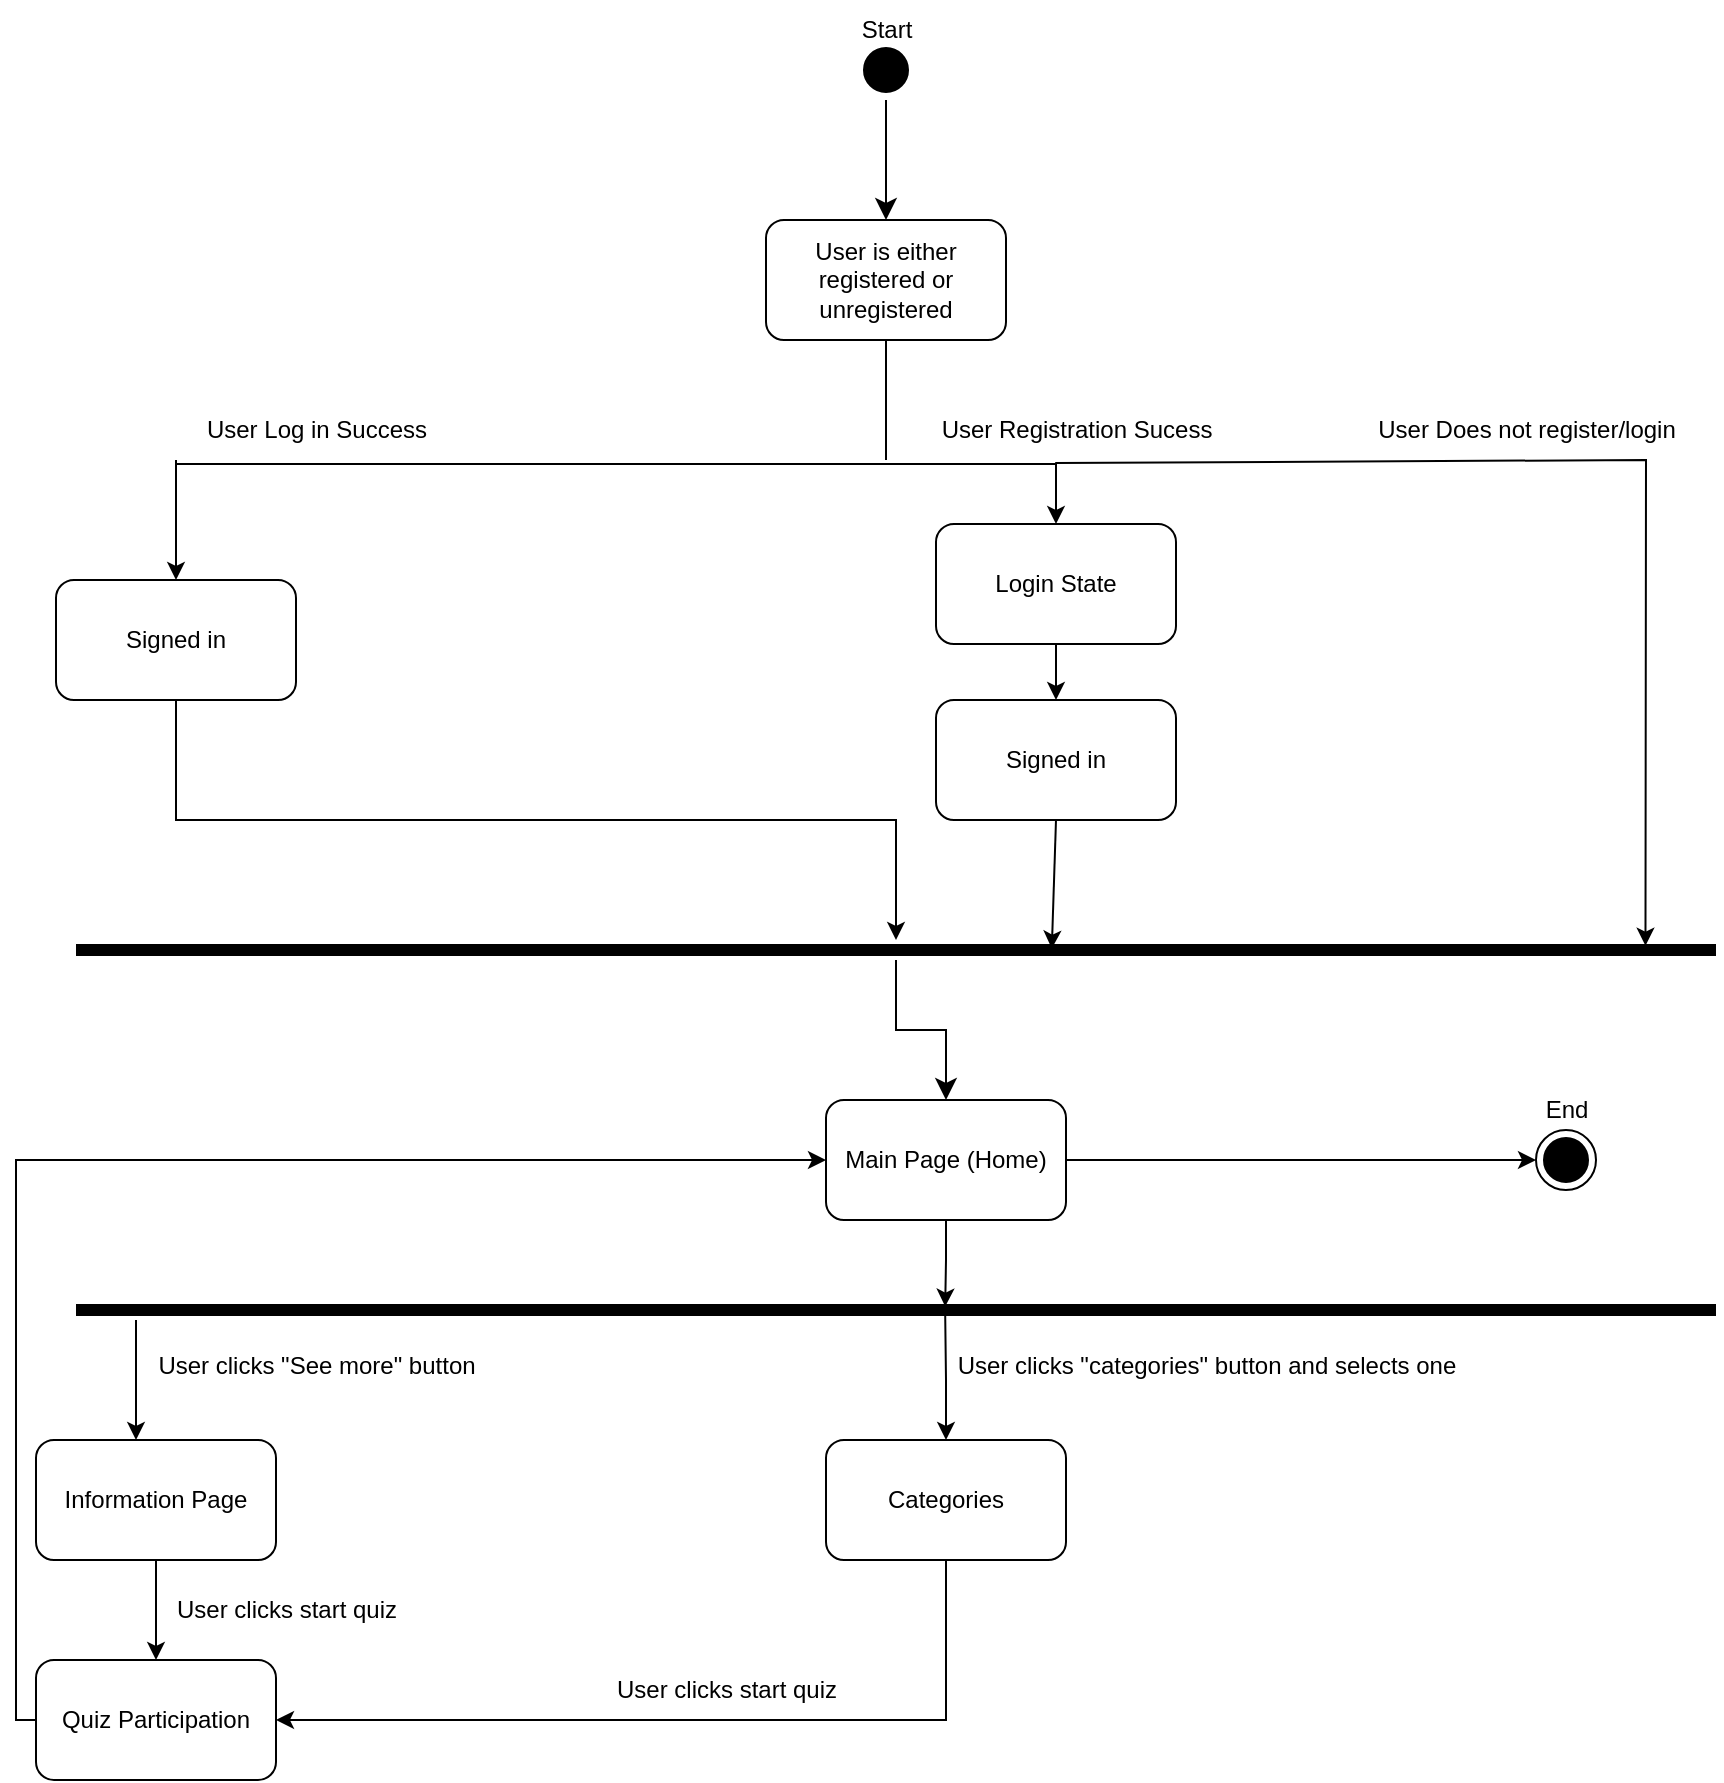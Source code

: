 <mxfile version="21.1.9" type="github">
  <diagram name="Page-1" id="9Lfv9pEum5qfzDpED2gu">
    <mxGraphModel dx="2045" dy="583" grid="1" gridSize="10" guides="1" tooltips="1" connect="1" arrows="1" fold="1" page="1" pageScale="1" pageWidth="850" pageHeight="1100" math="0" shadow="0">
      <root>
        <mxCell id="0" />
        <mxCell id="1" parent="0" />
        <mxCell id="faDCZ2szutkNi9MoBmBI-1" value="" style="ellipse;html=1;shape=startState;fillColor=#000000;strokeColor=#000000;" parent="1" vertex="1">
          <mxGeometry x="410" y="30" width="30" height="30" as="geometry" />
        </mxCell>
        <mxCell id="faDCZ2szutkNi9MoBmBI-2" value="" style="edgeStyle=orthogonalEdgeStyle;html=1;verticalAlign=bottom;endArrow=classic;endSize=8;strokeColor=#000000;rounded=0;endFill=1;" parent="1" source="faDCZ2szutkNi9MoBmBI-1" edge="1">
          <mxGeometry relative="1" as="geometry">
            <mxPoint x="425" y="120" as="targetPoint" />
          </mxGeometry>
        </mxCell>
        <mxCell id="faDCZ2szutkNi9MoBmBI-3" value="User is either registered or &lt;br&gt;unregistered" style="rounded=1;whiteSpace=wrap;html=1;" parent="1" vertex="1">
          <mxGeometry x="365" y="120" width="120" height="60" as="geometry" />
        </mxCell>
        <mxCell id="faDCZ2szutkNi9MoBmBI-4" value="" style="endArrow=none;html=1;rounded=0;entryX=0.5;entryY=1;entryDx=0;entryDy=0;" parent="1" target="faDCZ2szutkNi9MoBmBI-3" edge="1">
          <mxGeometry width="50" height="50" relative="1" as="geometry">
            <mxPoint x="425" y="240" as="sourcePoint" />
            <mxPoint x="430" y="280" as="targetPoint" />
          </mxGeometry>
        </mxCell>
        <mxCell id="faDCZ2szutkNi9MoBmBI-5" value="" style="endArrow=none;html=1;rounded=0;" parent="1" edge="1">
          <mxGeometry width="50" height="50" relative="1" as="geometry">
            <mxPoint x="510" y="242" as="sourcePoint" />
            <mxPoint x="70" y="242" as="targetPoint" />
            <Array as="points">
              <mxPoint x="300" y="242" />
            </Array>
          </mxGeometry>
        </mxCell>
        <mxCell id="faDCZ2szutkNi9MoBmBI-6" value="User Log&amp;nbsp;in Success" style="text;html=1;align=center;verticalAlign=middle;resizable=0;points=[];autosize=1;strokeColor=none;fillColor=none;" parent="1" vertex="1">
          <mxGeometry x="75" y="210" width="130" height="30" as="geometry" />
        </mxCell>
        <mxCell id="faDCZ2szutkNi9MoBmBI-7" value="User Registration Sucess" style="text;html=1;align=center;verticalAlign=middle;resizable=0;points=[];autosize=1;strokeColor=none;fillColor=none;" parent="1" vertex="1">
          <mxGeometry x="440" y="210" width="160" height="30" as="geometry" />
        </mxCell>
        <mxCell id="faDCZ2szutkNi9MoBmBI-9" value="" style="endArrow=classic;html=1;rounded=0;" parent="1" source="faDCZ2szutkNi9MoBmBI-10" edge="1">
          <mxGeometry width="50" height="50" relative="1" as="geometry">
            <mxPoint x="510" y="242" as="sourcePoint" />
            <mxPoint x="510" y="322" as="targetPoint" />
          </mxGeometry>
        </mxCell>
        <mxCell id="faDCZ2szutkNi9MoBmBI-11" value="" style="endArrow=classic;html=1;rounded=0;exitX=0.5;exitY=1;exitDx=0;exitDy=0;entryX=0.595;entryY=0.429;entryDx=0;entryDy=0;entryPerimeter=0;" parent="1" source="faDCZ2szutkNi9MoBmBI-12" target="MxwIq80tktja_db-DEHB-5" edge="1">
          <mxGeometry width="50" height="50" relative="1" as="geometry">
            <mxPoint x="160" y="442" as="sourcePoint" />
            <mxPoint x="508.0" y="482.288" as="targetPoint" />
          </mxGeometry>
        </mxCell>
        <mxCell id="faDCZ2szutkNi9MoBmBI-13" value="" style="endArrow=classic;html=1;rounded=0;exitX=0.5;exitY=1;exitDx=0;exitDy=0;" parent="1" edge="1">
          <mxGeometry width="50" height="50" relative="1" as="geometry">
            <mxPoint x="70" y="240" as="sourcePoint" />
            <mxPoint x="70" y="300" as="targetPoint" />
          </mxGeometry>
        </mxCell>
        <mxCell id="faDCZ2szutkNi9MoBmBI-25" style="edgeStyle=orthogonalEdgeStyle;rounded=0;orthogonalLoop=1;jettySize=auto;html=1;" parent="1" source="faDCZ2szutkNi9MoBmBI-14" target="MxwIq80tktja_db-DEHB-5" edge="1">
          <mxGeometry relative="1" as="geometry">
            <mxPoint x="70.0" y="470" as="targetPoint" />
          </mxGeometry>
        </mxCell>
        <mxCell id="faDCZ2szutkNi9MoBmBI-14" value="Signed in" style="rounded=1;whiteSpace=wrap;html=1;" parent="1" vertex="1">
          <mxGeometry x="10" y="300" width="120" height="60" as="geometry" />
        </mxCell>
        <mxCell id="faDCZ2szutkNi9MoBmBI-19" value="" style="endArrow=classic;html=1;rounded=0;" parent="1" target="faDCZ2szutkNi9MoBmBI-10" edge="1">
          <mxGeometry width="50" height="50" relative="1" as="geometry">
            <mxPoint x="510" y="242" as="sourcePoint" />
            <mxPoint x="510" y="322" as="targetPoint" />
          </mxGeometry>
        </mxCell>
        <mxCell id="faDCZ2szutkNi9MoBmBI-10" value="Login State" style="rounded=1;whiteSpace=wrap;html=1;" parent="1" vertex="1">
          <mxGeometry x="450" y="272" width="120" height="60" as="geometry" />
        </mxCell>
        <mxCell id="faDCZ2szutkNi9MoBmBI-20" value="" style="endArrow=classic;html=1;rounded=0;exitX=0.5;exitY=1;exitDx=0;exitDy=0;" parent="1" source="faDCZ2szutkNi9MoBmBI-10" target="faDCZ2szutkNi9MoBmBI-12" edge="1">
          <mxGeometry width="50" height="50" relative="1" as="geometry">
            <mxPoint x="510" y="332" as="sourcePoint" />
            <mxPoint x="510" y="442" as="targetPoint" />
          </mxGeometry>
        </mxCell>
        <mxCell id="faDCZ2szutkNi9MoBmBI-12" value="Signed in" style="rounded=1;whiteSpace=wrap;html=1;" parent="1" vertex="1">
          <mxGeometry x="450" y="360" width="120" height="60" as="geometry" />
        </mxCell>
        <mxCell id="MxwIq80tktja_db-DEHB-11" style="edgeStyle=orthogonalEdgeStyle;rounded=0;orthogonalLoop=1;jettySize=auto;html=1;exitX=0.5;exitY=1;exitDx=0;exitDy=0;entryX=0.53;entryY=0.327;entryDx=0;entryDy=0;entryPerimeter=0;" parent="1" source="faDCZ2szutkNi9MoBmBI-21" target="MxwIq80tktja_db-DEHB-9" edge="1">
          <mxGeometry relative="1" as="geometry">
            <mxPoint x="455" y="660" as="targetPoint" />
          </mxGeometry>
        </mxCell>
        <mxCell id="NxOrtXmVuYYOuNe3SBBX-9" style="edgeStyle=orthogonalEdgeStyle;rounded=0;orthogonalLoop=1;jettySize=auto;html=1;exitX=1;exitY=0.5;exitDx=0;exitDy=0;" edge="1" parent="1" source="faDCZ2szutkNi9MoBmBI-21" target="NxOrtXmVuYYOuNe3SBBX-8">
          <mxGeometry relative="1" as="geometry" />
        </mxCell>
        <mxCell id="faDCZ2szutkNi9MoBmBI-21" value="Main Page (Home)" style="rounded=1;whiteSpace=wrap;html=1;" parent="1" vertex="1">
          <mxGeometry x="395" y="560" width="120" height="60" as="geometry" />
        </mxCell>
        <mxCell id="faDCZ2szutkNi9MoBmBI-23" value="" style="endArrow=classic;html=1;rounded=0;exitX=0.435;exitY=1.051;exitDx=0;exitDy=0;exitPerimeter=0;entryX=0.957;entryY=0.286;entryDx=0;entryDy=0;entryPerimeter=0;" parent="1" source="faDCZ2szutkNi9MoBmBI-7" target="MxwIq80tktja_db-DEHB-5" edge="1">
          <mxGeometry width="50" height="50" relative="1" as="geometry">
            <mxPoint x="30" y="320" as="sourcePoint" />
            <mxPoint x="730" y="380" as="targetPoint" />
            <Array as="points">
              <mxPoint x="805" y="240" />
            </Array>
          </mxGeometry>
        </mxCell>
        <mxCell id="faDCZ2szutkNi9MoBmBI-24" value="User Does not register/login" style="text;html=1;align=center;verticalAlign=middle;resizable=0;points=[];autosize=1;strokeColor=none;fillColor=none;" parent="1" vertex="1">
          <mxGeometry x="660" y="210" width="170" height="30" as="geometry" />
        </mxCell>
        <mxCell id="MxwIq80tktja_db-DEHB-5" value="" style="shape=line;html=1;strokeWidth=6;strokeColor=#000000;" parent="1" vertex="1">
          <mxGeometry x="20" y="480" width="820" height="10" as="geometry" />
        </mxCell>
        <mxCell id="MxwIq80tktja_db-DEHB-6" value="" style="edgeStyle=orthogonalEdgeStyle;html=1;verticalAlign=bottom;endArrow=classic;endSize=8;strokeColor=#000000;rounded=0;entryX=0.5;entryY=0;entryDx=0;entryDy=0;endFill=1;" parent="1" source="MxwIq80tktja_db-DEHB-5" target="faDCZ2szutkNi9MoBmBI-21" edge="1">
          <mxGeometry relative="1" as="geometry">
            <mxPoint x="510" y="570" as="targetPoint" />
          </mxGeometry>
        </mxCell>
        <mxCell id="MxwIq80tktja_db-DEHB-15" style="edgeStyle=orthogonalEdgeStyle;rounded=0;orthogonalLoop=1;jettySize=auto;html=1;" parent="1" source="MxwIq80tktja_db-DEHB-9" edge="1">
          <mxGeometry relative="1" as="geometry">
            <mxPoint x="50" y="730.0" as="targetPoint" />
            <Array as="points">
              <mxPoint x="50" y="700" />
              <mxPoint x="50" y="700" />
            </Array>
          </mxGeometry>
        </mxCell>
        <mxCell id="MxwIq80tktja_db-DEHB-9" value="" style="shape=line;html=1;strokeWidth=6;strokeColor=#000000;" parent="1" vertex="1">
          <mxGeometry x="20" y="660" width="820" height="10" as="geometry" />
        </mxCell>
        <mxCell id="MxwIq80tktja_db-DEHB-16" value="User clicks &quot;See more&quot; button" style="text;html=1;align=center;verticalAlign=middle;resizable=0;points=[];autosize=1;strokeColor=none;fillColor=none;" parent="1" vertex="1">
          <mxGeometry x="50" y="678" width="180" height="30" as="geometry" />
        </mxCell>
        <mxCell id="MxwIq80tktja_db-DEHB-18" style="edgeStyle=orthogonalEdgeStyle;rounded=0;orthogonalLoop=1;jettySize=auto;html=1;" parent="1" source="MxwIq80tktja_db-DEHB-17" edge="1">
          <mxGeometry relative="1" as="geometry">
            <mxPoint x="60" y="840.0" as="targetPoint" />
          </mxGeometry>
        </mxCell>
        <mxCell id="MxwIq80tktja_db-DEHB-17" value="Information Page" style="rounded=1;whiteSpace=wrap;html=1;" parent="1" vertex="1">
          <mxGeometry y="730" width="120" height="60" as="geometry" />
        </mxCell>
        <mxCell id="MxwIq80tktja_db-DEHB-22" style="edgeStyle=orthogonalEdgeStyle;rounded=0;orthogonalLoop=1;jettySize=auto;html=1;entryX=0;entryY=0.5;entryDx=0;entryDy=0;" parent="1" source="MxwIq80tktja_db-DEHB-19" target="faDCZ2szutkNi9MoBmBI-21" edge="1">
          <mxGeometry relative="1" as="geometry">
            <Array as="points">
              <mxPoint x="-10" y="870" />
              <mxPoint x="-10" y="590" />
            </Array>
          </mxGeometry>
        </mxCell>
        <mxCell id="MxwIq80tktja_db-DEHB-19" value="Quiz Participation" style="rounded=1;whiteSpace=wrap;html=1;" parent="1" vertex="1">
          <mxGeometry y="840" width="120" height="60" as="geometry" />
        </mxCell>
        <mxCell id="MxwIq80tktja_db-DEHB-20" value="User clicks start quiz" style="text;html=1;align=center;verticalAlign=middle;resizable=0;points=[];autosize=1;strokeColor=none;fillColor=none;" parent="1" vertex="1">
          <mxGeometry x="60" y="800" width="130" height="30" as="geometry" />
        </mxCell>
        <mxCell id="NxOrtXmVuYYOuNe3SBBX-3" style="edgeStyle=orthogonalEdgeStyle;rounded=0;orthogonalLoop=1;jettySize=auto;html=1;exitX=0.5;exitY=0;exitDx=0;exitDy=0;entryX=0.53;entryY=0.737;entryDx=0;entryDy=0;entryPerimeter=0;startArrow=classic;startFill=1;endArrow=none;endFill=0;" edge="1" parent="1" source="NxOrtXmVuYYOuNe3SBBX-1" target="MxwIq80tktja_db-DEHB-9">
          <mxGeometry relative="1" as="geometry" />
        </mxCell>
        <mxCell id="NxOrtXmVuYYOuNe3SBBX-5" style="edgeStyle=orthogonalEdgeStyle;rounded=0;orthogonalLoop=1;jettySize=auto;html=1;exitX=0.5;exitY=1;exitDx=0;exitDy=0;entryX=1;entryY=0.5;entryDx=0;entryDy=0;" edge="1" parent="1" source="NxOrtXmVuYYOuNe3SBBX-1" target="MxwIq80tktja_db-DEHB-19">
          <mxGeometry relative="1" as="geometry" />
        </mxCell>
        <mxCell id="NxOrtXmVuYYOuNe3SBBX-1" value="Categories" style="rounded=1;whiteSpace=wrap;html=1;" vertex="1" parent="1">
          <mxGeometry x="395" y="730" width="120" height="60" as="geometry" />
        </mxCell>
        <mxCell id="NxOrtXmVuYYOuNe3SBBX-4" value="User clicks &quot;categories&quot; button and selects one" style="text;html=1;align=center;verticalAlign=middle;resizable=0;points=[];autosize=1;strokeColor=none;fillColor=none;" vertex="1" parent="1">
          <mxGeometry x="450" y="678" width="270" height="30" as="geometry" />
        </mxCell>
        <mxCell id="NxOrtXmVuYYOuNe3SBBX-6" value="User clicks start quiz" style="text;html=1;align=center;verticalAlign=middle;resizable=0;points=[];autosize=1;strokeColor=none;fillColor=none;" vertex="1" parent="1">
          <mxGeometry x="280" y="840" width="130" height="30" as="geometry" />
        </mxCell>
        <mxCell id="NxOrtXmVuYYOuNe3SBBX-8" value="" style="ellipse;html=1;shape=endState;fillColor=#000000;strokeColor=#000000;" vertex="1" parent="1">
          <mxGeometry x="750" y="575" width="30" height="30" as="geometry" />
        </mxCell>
        <mxCell id="NxOrtXmVuYYOuNe3SBBX-10" value="Start" style="text;html=1;align=center;verticalAlign=middle;resizable=0;points=[];autosize=1;strokeColor=none;fillColor=none;" vertex="1" parent="1">
          <mxGeometry x="400" y="10" width="50" height="30" as="geometry" />
        </mxCell>
        <mxCell id="NxOrtXmVuYYOuNe3SBBX-11" value="End" style="text;html=1;align=center;verticalAlign=middle;resizable=0;points=[];autosize=1;strokeColor=none;fillColor=none;" vertex="1" parent="1">
          <mxGeometry x="745" y="550" width="40" height="30" as="geometry" />
        </mxCell>
      </root>
    </mxGraphModel>
  </diagram>
</mxfile>
